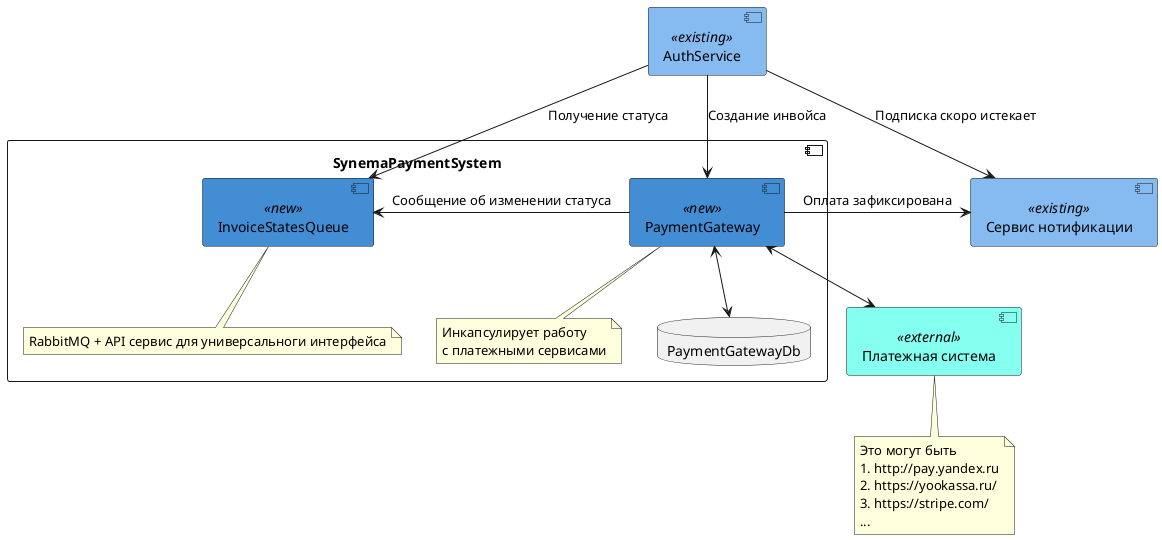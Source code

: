 @startuml

skinparam component {
    backgroundColor<<new>> #438dd5
    backgroundColor<<existing>> #85bbf0
    backgroundColor<<external>> #85fff0
}

component "Сервис авторизации" as AuthService

component SynemaPaymentSystem {
    component PaymentGateway <<new>>
    note bottom of PaymentGateway
        Инкапсулирует работу
        с платежными сервисами
    end note

    database PaymentGatewayDb
    PaymentGateway <-down-> PaymentGatewayDb

    component InvoiceStatesQueue <<new>>
    note bottom of InvoiceStatesQueue
        RabbitMQ + API сервиc для универсальноги интерфейса
    end note
}

component "Платежная система" as PaymentSystem <<external>>
note bottom of PaymentSystem
    Это могут быть
    1. http://pay.yandex.ru
    2. https://yookassa.ru/
    3. https://stripe.com/
    ...
end note

component AuthService <<existing>>

component "Сервис нотификации" as NotificationService <<existing>>

PaymentGateway <--> PaymentSystem
' PaymentGateway -up-> AuthService: запросить данные о пользователе, \n необходимые для оплаты
PaymentGateway -right-> NotificationService: Оплата зафиксирована

PaymentGateway -left-> InvoiceStatesQueue: Сообщение об изменении статуса

AuthService -down-> PaymentGateway: Создание инвойса
AuthService -left-> InvoiceStatesQueue: Получение статуса
AuthService --> NotificationService: Подписка скоро истекает



@enduml
